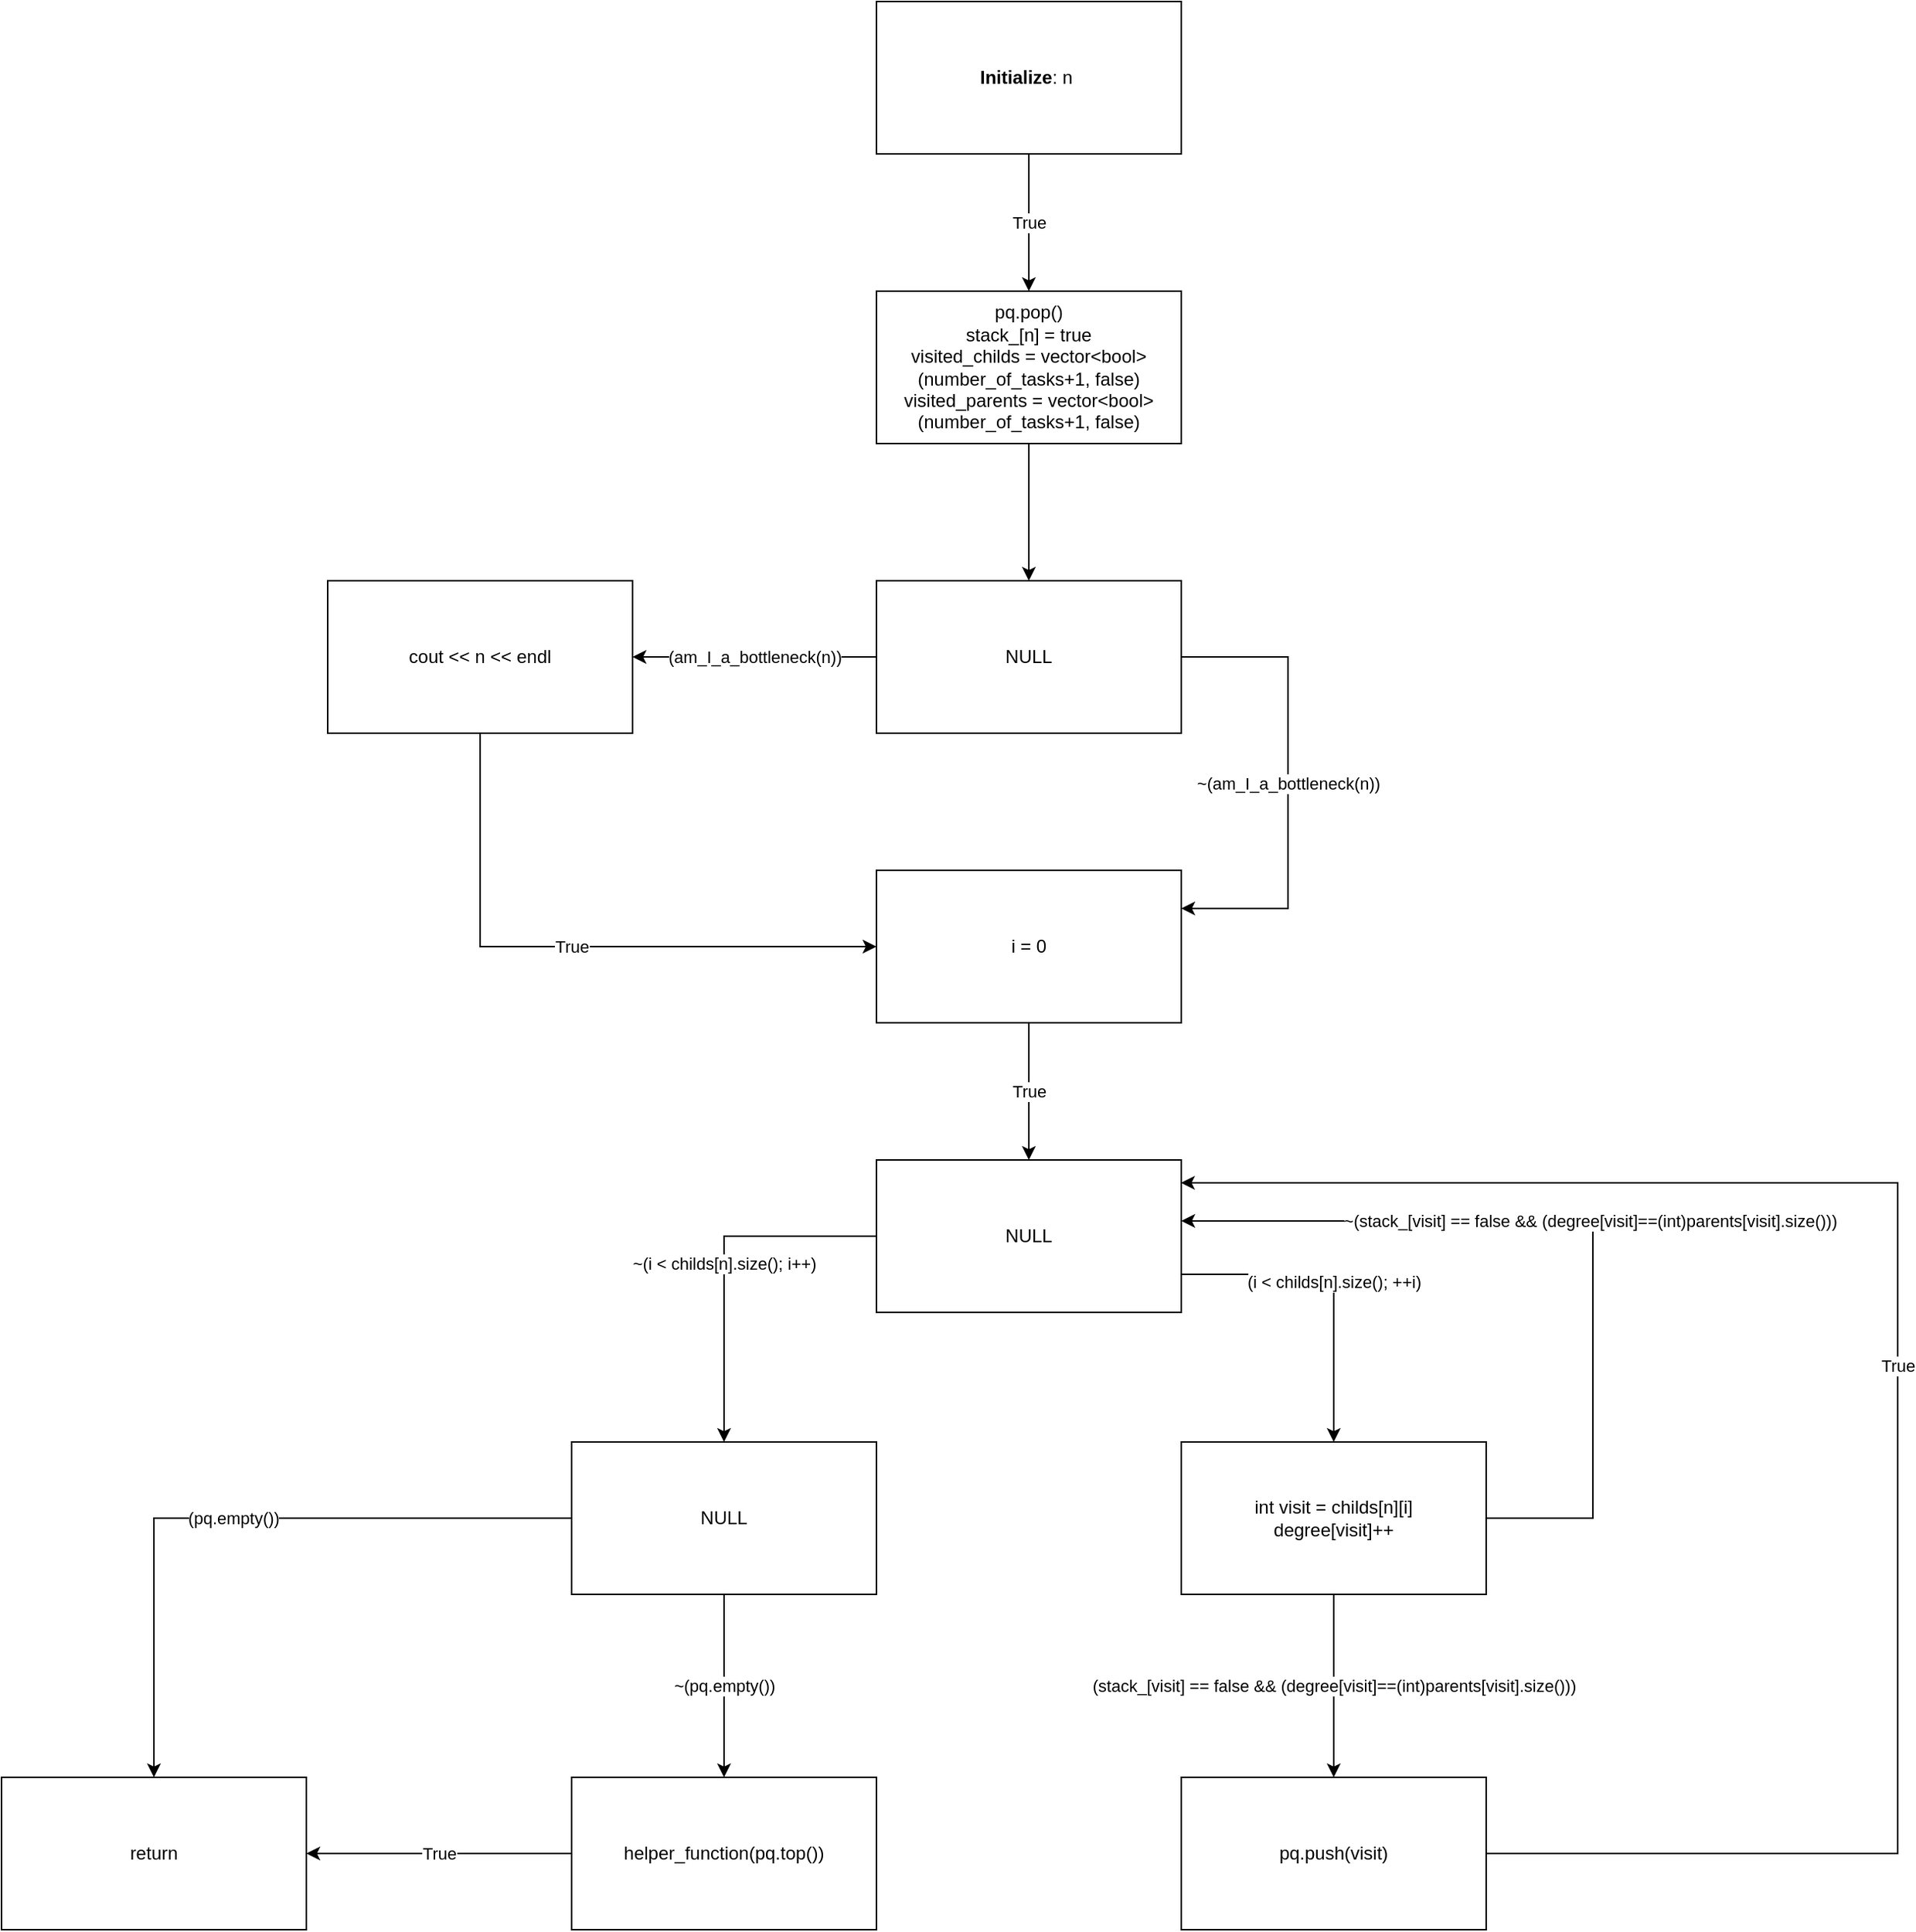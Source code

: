 <mxfile version="21.3.5" type="device">
  <diagram name="Page-1" id="AO3PzVxPkSk40unCkHxe">
    <mxGraphModel dx="2567" dy="1260" grid="1" gridSize="10" guides="1" tooltips="1" connect="1" arrows="1" fold="1" page="1" pageScale="1" pageWidth="827" pageHeight="1169" math="0" shadow="0">
      <root>
        <mxCell id="0" />
        <mxCell id="1" parent="0" />
        <mxCell id="DPbfkmQDcSMVqxTIG8kD-4" value="True" style="edgeStyle=orthogonalEdgeStyle;rounded=0;orthogonalLoop=1;jettySize=auto;html=1;exitX=0.5;exitY=1;exitDx=0;exitDy=0;entryX=0.5;entryY=0;entryDx=0;entryDy=0;" edge="1" parent="1" source="DPbfkmQDcSMVqxTIG8kD-2" target="DPbfkmQDcSMVqxTIG8kD-3">
          <mxGeometry relative="1" as="geometry" />
        </mxCell>
        <mxCell id="DPbfkmQDcSMVqxTIG8kD-2" value="&lt;b&gt;Initialize&lt;/b&gt;: n&amp;nbsp;" style="rounded=0;whiteSpace=wrap;html=1;" vertex="1" parent="1">
          <mxGeometry x="340" y="90" width="200" height="100" as="geometry" />
        </mxCell>
        <mxCell id="DPbfkmQDcSMVqxTIG8kD-6" style="edgeStyle=orthogonalEdgeStyle;rounded=0;orthogonalLoop=1;jettySize=auto;html=1;entryX=0.5;entryY=0;entryDx=0;entryDy=0;" edge="1" parent="1" source="DPbfkmQDcSMVqxTIG8kD-3" target="DPbfkmQDcSMVqxTIG8kD-5">
          <mxGeometry relative="1" as="geometry" />
        </mxCell>
        <mxCell id="DPbfkmQDcSMVqxTIG8kD-3" value="&lt;font style=&quot;font-size: 12px;&quot;&gt;pq.pop()&lt;br&gt;stack_[n] = true&lt;br&gt;visited_childs = vector&amp;lt;bool&amp;gt;(number_of_tasks+1, false)&lt;br&gt;visited_parents = vector&amp;lt;bool&amp;gt;(number_of_tasks+1, false)&lt;/font&gt;" style="rounded=0;whiteSpace=wrap;html=1;" vertex="1" parent="1">
          <mxGeometry x="340" y="280" width="200" height="100" as="geometry" />
        </mxCell>
        <mxCell id="DPbfkmQDcSMVqxTIG8kD-9" value="(am_I_a_bottleneck(n))" style="edgeStyle=orthogonalEdgeStyle;rounded=0;orthogonalLoop=1;jettySize=auto;html=1;exitX=0;exitY=0.5;exitDx=0;exitDy=0;" edge="1" parent="1" source="DPbfkmQDcSMVqxTIG8kD-5" target="DPbfkmQDcSMVqxTIG8kD-7">
          <mxGeometry relative="1" as="geometry" />
        </mxCell>
        <mxCell id="DPbfkmQDcSMVqxTIG8kD-10" value="~(am_I_a_bottleneck(n))" style="edgeStyle=orthogonalEdgeStyle;rounded=0;orthogonalLoop=1;jettySize=auto;html=1;exitX=1;exitY=0.5;exitDx=0;exitDy=0;entryX=1;entryY=0.25;entryDx=0;entryDy=0;" edge="1" parent="1" source="DPbfkmQDcSMVqxTIG8kD-5" target="DPbfkmQDcSMVqxTIG8kD-8">
          <mxGeometry relative="1" as="geometry">
            <Array as="points">
              <mxPoint x="610" y="520" />
              <mxPoint x="610" y="685" />
            </Array>
            <mxPoint as="offset" />
          </mxGeometry>
        </mxCell>
        <mxCell id="DPbfkmQDcSMVqxTIG8kD-5" value="NULL" style="rounded=0;whiteSpace=wrap;html=1;" vertex="1" parent="1">
          <mxGeometry x="340" y="470" width="200" height="100" as="geometry" />
        </mxCell>
        <mxCell id="DPbfkmQDcSMVqxTIG8kD-13" value="True" style="edgeStyle=orthogonalEdgeStyle;rounded=0;orthogonalLoop=1;jettySize=auto;html=1;entryX=0;entryY=0.5;entryDx=0;entryDy=0;" edge="1" parent="1" source="DPbfkmQDcSMVqxTIG8kD-7" target="DPbfkmQDcSMVqxTIG8kD-8">
          <mxGeometry relative="1" as="geometry">
            <Array as="points">
              <mxPoint x="80" y="710" />
            </Array>
          </mxGeometry>
        </mxCell>
        <mxCell id="DPbfkmQDcSMVqxTIG8kD-7" value="cout &amp;lt;&amp;lt; n &amp;lt;&amp;lt; endl" style="rounded=0;whiteSpace=wrap;html=1;" vertex="1" parent="1">
          <mxGeometry x="-20" y="470" width="200" height="100" as="geometry" />
        </mxCell>
        <mxCell id="DPbfkmQDcSMVqxTIG8kD-16" value="~(i &amp;lt; childs[n].size(); i++)" style="edgeStyle=orthogonalEdgeStyle;rounded=0;orthogonalLoop=1;jettySize=auto;html=1;entryX=0.5;entryY=0;entryDx=0;entryDy=0;exitX=0;exitY=0.5;exitDx=0;exitDy=0;" edge="1" parent="1" source="DPbfkmQDcSMVqxTIG8kD-29" target="DPbfkmQDcSMVqxTIG8kD-15">
          <mxGeometry relative="1" as="geometry" />
        </mxCell>
        <mxCell id="DPbfkmQDcSMVqxTIG8kD-17" value="(i &amp;lt; childs[n].size(); ++i)" style="edgeStyle=orthogonalEdgeStyle;rounded=0;orthogonalLoop=1;jettySize=auto;html=1;exitX=1;exitY=0.75;exitDx=0;exitDy=0;" edge="1" parent="1" source="DPbfkmQDcSMVqxTIG8kD-29" target="DPbfkmQDcSMVqxTIG8kD-14">
          <mxGeometry relative="1" as="geometry" />
        </mxCell>
        <mxCell id="DPbfkmQDcSMVqxTIG8kD-30" value="True" style="edgeStyle=orthogonalEdgeStyle;rounded=0;orthogonalLoop=1;jettySize=auto;html=1;entryX=0.5;entryY=0;entryDx=0;entryDy=0;" edge="1" parent="1" source="DPbfkmQDcSMVqxTIG8kD-8" target="DPbfkmQDcSMVqxTIG8kD-29">
          <mxGeometry relative="1" as="geometry" />
        </mxCell>
        <mxCell id="DPbfkmQDcSMVqxTIG8kD-8" value="i = 0" style="rounded=0;whiteSpace=wrap;html=1;" vertex="1" parent="1">
          <mxGeometry x="340" y="660" width="200" height="100" as="geometry" />
        </mxCell>
        <mxCell id="DPbfkmQDcSMVqxTIG8kD-23" value="(stack_[visit] == false &amp;amp;&amp;amp; (degree[visit]==(int)parents[visit].size()))" style="edgeStyle=orthogonalEdgeStyle;rounded=0;orthogonalLoop=1;jettySize=auto;html=1;exitX=0.5;exitY=1;exitDx=0;exitDy=0;entryX=0.5;entryY=0;entryDx=0;entryDy=0;" edge="1" parent="1" source="DPbfkmQDcSMVqxTIG8kD-14" target="DPbfkmQDcSMVqxTIG8kD-22">
          <mxGeometry relative="1" as="geometry" />
        </mxCell>
        <mxCell id="DPbfkmQDcSMVqxTIG8kD-26" value="~(stack_[visit] == false &amp;amp;&amp;amp; (degree[visit]==(int)parents[visit].size()))" style="edgeStyle=orthogonalEdgeStyle;rounded=0;orthogonalLoop=1;jettySize=auto;html=1;entryX=1;entryY=0.75;entryDx=0;entryDy=0;" edge="1" parent="1" source="DPbfkmQDcSMVqxTIG8kD-14">
          <mxGeometry relative="1" as="geometry">
            <mxPoint x="540" y="890" as="targetPoint" />
            <Array as="points">
              <mxPoint x="810" y="1085" />
              <mxPoint x="810" y="890" />
            </Array>
          </mxGeometry>
        </mxCell>
        <mxCell id="DPbfkmQDcSMVqxTIG8kD-14" value="int visit = childs[n][i]&lt;br&gt;degree[visit]++" style="rounded=0;whiteSpace=wrap;html=1;" vertex="1" parent="1">
          <mxGeometry x="540" y="1035" width="200" height="100" as="geometry" />
        </mxCell>
        <mxCell id="DPbfkmQDcSMVqxTIG8kD-19" value="(pq.empty())" style="edgeStyle=orthogonalEdgeStyle;rounded=0;orthogonalLoop=1;jettySize=auto;html=1;entryX=0.5;entryY=0;entryDx=0;entryDy=0;" edge="1" parent="1" source="DPbfkmQDcSMVqxTIG8kD-15" target="DPbfkmQDcSMVqxTIG8kD-18">
          <mxGeometry relative="1" as="geometry" />
        </mxCell>
        <mxCell id="DPbfkmQDcSMVqxTIG8kD-21" value="~(pq.empty())" style="edgeStyle=orthogonalEdgeStyle;rounded=0;orthogonalLoop=1;jettySize=auto;html=1;entryX=0.5;entryY=0;entryDx=0;entryDy=0;" edge="1" parent="1" source="DPbfkmQDcSMVqxTIG8kD-15" target="DPbfkmQDcSMVqxTIG8kD-20">
          <mxGeometry relative="1" as="geometry" />
        </mxCell>
        <mxCell id="DPbfkmQDcSMVqxTIG8kD-15" value="NULL" style="rounded=0;whiteSpace=wrap;html=1;" vertex="1" parent="1">
          <mxGeometry x="140" y="1035" width="200" height="100" as="geometry" />
        </mxCell>
        <mxCell id="DPbfkmQDcSMVqxTIG8kD-18" value="return" style="rounded=0;whiteSpace=wrap;html=1;" vertex="1" parent="1">
          <mxGeometry x="-234" y="1255" width="200" height="100" as="geometry" />
        </mxCell>
        <mxCell id="DPbfkmQDcSMVqxTIG8kD-33" value="True" style="edgeStyle=orthogonalEdgeStyle;rounded=0;orthogonalLoop=1;jettySize=auto;html=1;entryX=1;entryY=0.5;entryDx=0;entryDy=0;" edge="1" parent="1" source="DPbfkmQDcSMVqxTIG8kD-20" target="DPbfkmQDcSMVqxTIG8kD-18">
          <mxGeometry relative="1" as="geometry" />
        </mxCell>
        <mxCell id="DPbfkmQDcSMVqxTIG8kD-20" value="helper_function(pq.top())" style="rounded=0;whiteSpace=wrap;html=1;" vertex="1" parent="1">
          <mxGeometry x="140" y="1255" width="200" height="100" as="geometry" />
        </mxCell>
        <mxCell id="DPbfkmQDcSMVqxTIG8kD-31" value="True" style="edgeStyle=orthogonalEdgeStyle;rounded=0;orthogonalLoop=1;jettySize=auto;html=1;exitX=1;exitY=0.5;exitDx=0;exitDy=0;entryX=0.999;entryY=0.15;entryDx=0;entryDy=0;entryPerimeter=0;" edge="1" parent="1" source="DPbfkmQDcSMVqxTIG8kD-22" target="DPbfkmQDcSMVqxTIG8kD-29">
          <mxGeometry relative="1" as="geometry">
            <Array as="points">
              <mxPoint x="1010" y="1305" />
              <mxPoint x="1010" y="865" />
            </Array>
          </mxGeometry>
        </mxCell>
        <mxCell id="DPbfkmQDcSMVqxTIG8kD-22" value="pq.push(visit)" style="rounded=0;whiteSpace=wrap;html=1;" vertex="1" parent="1">
          <mxGeometry x="540" y="1255" width="200" height="100" as="geometry" />
        </mxCell>
        <mxCell id="DPbfkmQDcSMVqxTIG8kD-29" value="NULL" style="rounded=0;whiteSpace=wrap;html=1;" vertex="1" parent="1">
          <mxGeometry x="340" y="850" width="200" height="100" as="geometry" />
        </mxCell>
      </root>
    </mxGraphModel>
  </diagram>
</mxfile>
